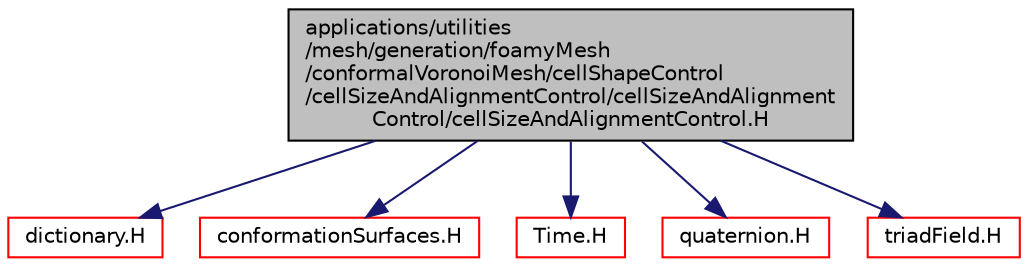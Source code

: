 digraph "applications/utilities/mesh/generation/foamyMesh/conformalVoronoiMesh/cellShapeControl/cellSizeAndAlignmentControl/cellSizeAndAlignmentControl/cellSizeAndAlignmentControl.H"
{
  bgcolor="transparent";
  edge [fontname="Helvetica",fontsize="10",labelfontname="Helvetica",labelfontsize="10"];
  node [fontname="Helvetica",fontsize="10",shape=record];
  Node1 [label="applications/utilities\l/mesh/generation/foamyMesh\l/conformalVoronoiMesh/cellShapeControl\l/cellSizeAndAlignmentControl/cellSizeAndAlignment\lControl/cellSizeAndAlignmentControl.H",height=0.2,width=0.4,color="black", fillcolor="grey75", style="filled", fontcolor="black"];
  Node1 -> Node2 [color="midnightblue",fontsize="10",style="solid",fontname="Helvetica"];
  Node2 [label="dictionary.H",height=0.2,width=0.4,color="red",URL="$a07865.html"];
  Node1 -> Node3 [color="midnightblue",fontsize="10",style="solid",fontname="Helvetica"];
  Node3 [label="conformationSurfaces.H",height=0.2,width=0.4,color="red",URL="$a04207.html"];
  Node1 -> Node4 [color="midnightblue",fontsize="10",style="solid",fontname="Helvetica"];
  Node4 [label="Time.H",height=0.2,width=0.4,color="red",URL="$a08037.html"];
  Node1 -> Node5 [color="midnightblue",fontsize="10",style="solid",fontname="Helvetica"];
  Node5 [label="quaternion.H",height=0.2,width=0.4,color="red",URL="$a09108.html"];
  Node1 -> Node6 [color="midnightblue",fontsize="10",style="solid",fontname="Helvetica"];
  Node6 [label="triadField.H",height=0.2,width=0.4,color="red",URL="$a08183.html"];
}
